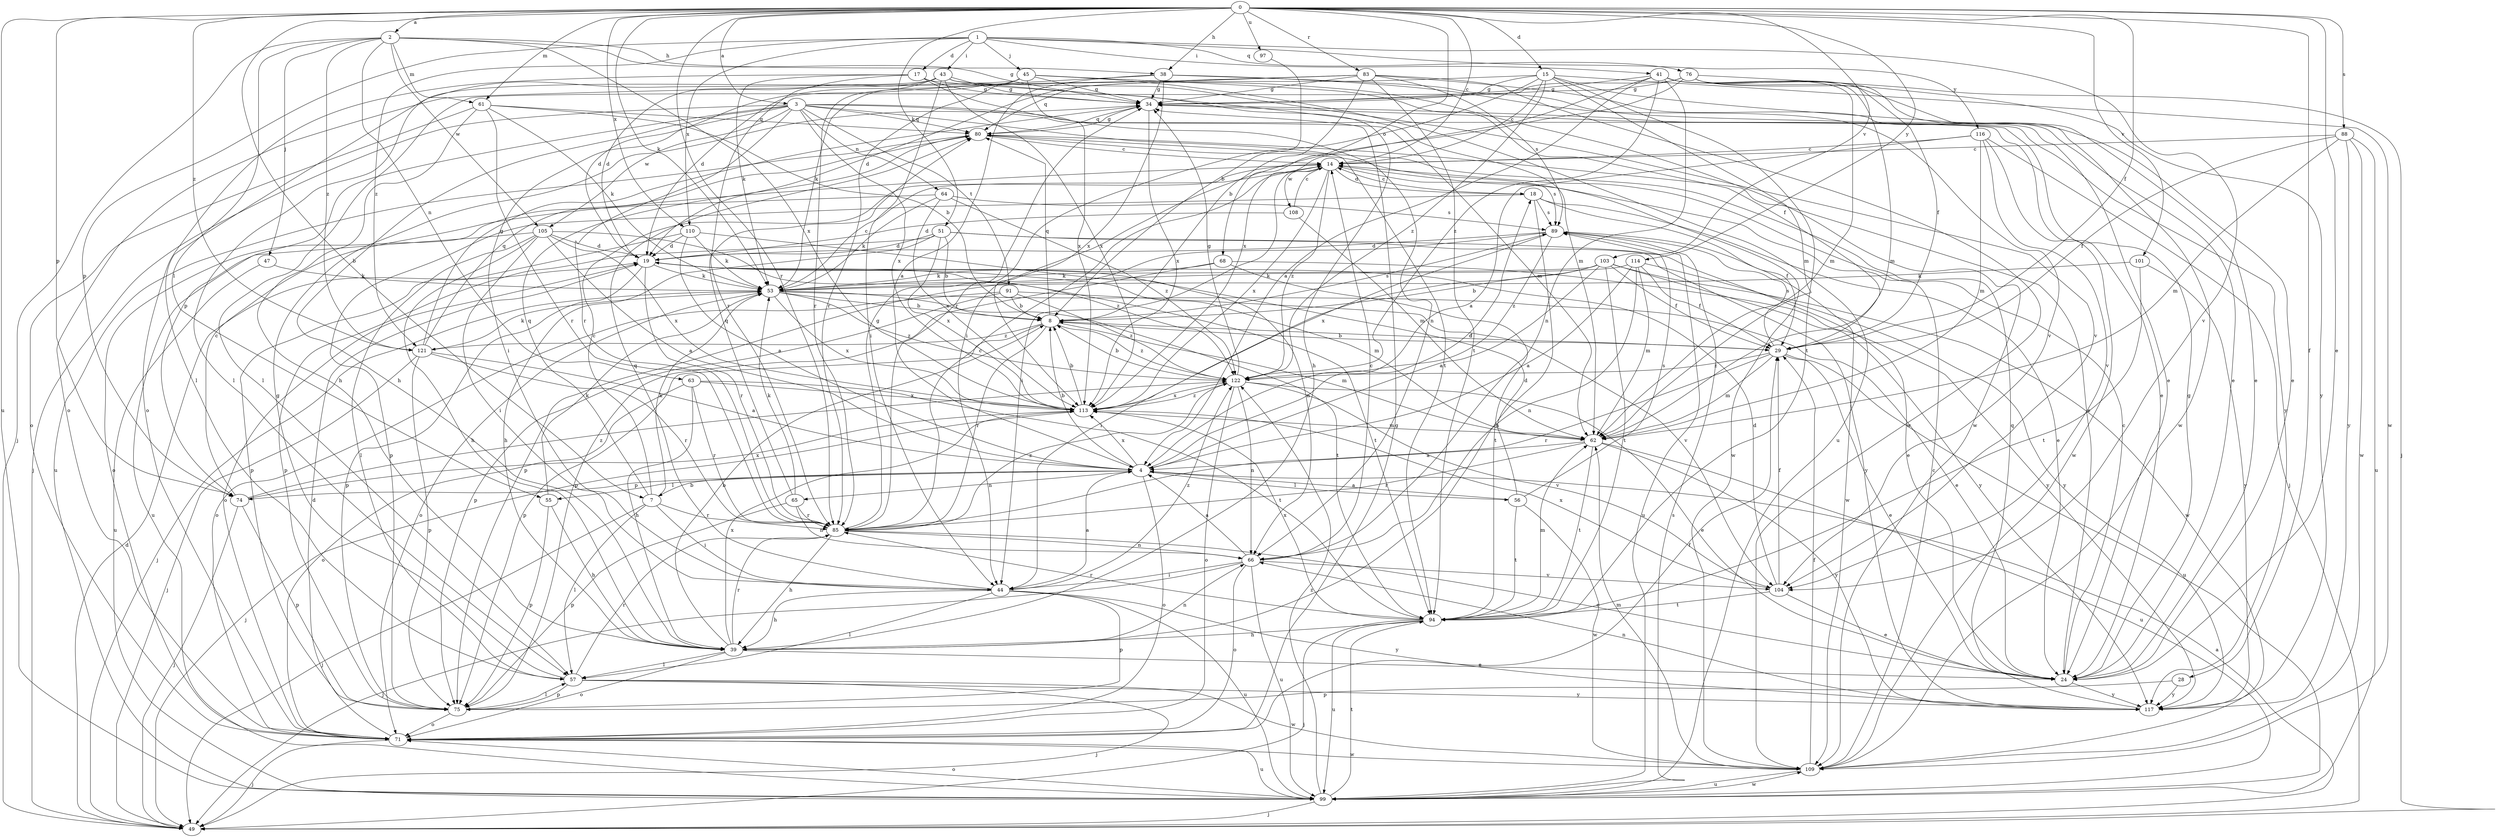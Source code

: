 strict digraph  {
0;
1;
2;
3;
4;
7;
8;
14;
15;
17;
18;
19;
24;
28;
29;
34;
38;
39;
41;
43;
44;
45;
47;
49;
51;
53;
55;
56;
57;
61;
62;
63;
64;
65;
66;
68;
71;
74;
75;
76;
80;
83;
85;
88;
89;
91;
94;
97;
99;
101;
103;
104;
105;
108;
109;
110;
113;
114;
116;
117;
121;
122;
0 -> 2  [label=a];
0 -> 3  [label=a];
0 -> 7  [label=b];
0 -> 14  [label=c];
0 -> 15  [label=d];
0 -> 24  [label=e];
0 -> 28  [label=f];
0 -> 29  [label=f];
0 -> 38  [label=h];
0 -> 51  [label=k];
0 -> 53  [label=k];
0 -> 61  [label=m];
0 -> 68  [label=o];
0 -> 74  [label=p];
0 -> 83  [label=r];
0 -> 85  [label=r];
0 -> 88  [label=s];
0 -> 97  [label=u];
0 -> 99  [label=u];
0 -> 101  [label=v];
0 -> 103  [label=v];
0 -> 110  [label=x];
0 -> 114  [label=y];
0 -> 121  [label=z];
1 -> 17  [label=d];
1 -> 41  [label=i];
1 -> 43  [label=i];
1 -> 45  [label=j];
1 -> 74  [label=p];
1 -> 76  [label=q];
1 -> 104  [label=v];
1 -> 110  [label=x];
1 -> 116  [label=y];
1 -> 121  [label=z];
2 -> 34  [label=g];
2 -> 38  [label=h];
2 -> 47  [label=j];
2 -> 49  [label=j];
2 -> 55  [label=l];
2 -> 61  [label=m];
2 -> 63  [label=n];
2 -> 105  [label=w];
2 -> 113  [label=x];
2 -> 121  [label=z];
3 -> 24  [label=e];
3 -> 39  [label=h];
3 -> 44  [label=i];
3 -> 49  [label=j];
3 -> 62  [label=m];
3 -> 64  [label=n];
3 -> 74  [label=p];
3 -> 80  [label=q];
3 -> 85  [label=r];
3 -> 91  [label=t];
3 -> 94  [label=t];
3 -> 105  [label=w];
3 -> 113  [label=x];
4 -> 7  [label=b];
4 -> 8  [label=b];
4 -> 18  [label=d];
4 -> 55  [label=l];
4 -> 56  [label=l];
4 -> 65  [label=n];
4 -> 71  [label=o];
4 -> 74  [label=p];
4 -> 113  [label=x];
7 -> 14  [label=c];
7 -> 44  [label=i];
7 -> 49  [label=j];
7 -> 53  [label=k];
7 -> 57  [label=l];
7 -> 80  [label=q];
7 -> 85  [label=r];
8 -> 29  [label=f];
8 -> 62  [label=m];
8 -> 75  [label=p];
8 -> 80  [label=q];
8 -> 85  [label=r];
8 -> 89  [label=s];
8 -> 121  [label=z];
8 -> 122  [label=z];
14 -> 18  [label=d];
14 -> 44  [label=i];
14 -> 89  [label=s];
14 -> 108  [label=w];
14 -> 113  [label=x];
14 -> 122  [label=z];
15 -> 14  [label=c];
15 -> 19  [label=d];
15 -> 24  [label=e];
15 -> 34  [label=g];
15 -> 62  [label=m];
15 -> 85  [label=r];
15 -> 94  [label=t];
15 -> 109  [label=w];
15 -> 122  [label=z];
17 -> 34  [label=g];
17 -> 53  [label=k];
17 -> 62  [label=m];
17 -> 66  [label=n];
17 -> 71  [label=o];
17 -> 85  [label=r];
18 -> 14  [label=c];
18 -> 24  [label=e];
18 -> 29  [label=f];
18 -> 39  [label=h];
18 -> 75  [label=p];
18 -> 89  [label=s];
19 -> 53  [label=k];
19 -> 62  [label=m];
19 -> 71  [label=o];
19 -> 75  [label=p];
19 -> 85  [label=r];
19 -> 94  [label=t];
24 -> 14  [label=c];
24 -> 34  [label=g];
24 -> 117  [label=y];
28 -> 75  [label=p];
28 -> 117  [label=y];
29 -> 8  [label=b];
29 -> 24  [label=e];
29 -> 62  [label=m];
29 -> 85  [label=r];
29 -> 89  [label=s];
29 -> 99  [label=u];
29 -> 122  [label=z];
34 -> 80  [label=q];
34 -> 113  [label=x];
34 -> 117  [label=y];
38 -> 4  [label=a];
38 -> 19  [label=d];
38 -> 24  [label=e];
38 -> 34  [label=g];
38 -> 104  [label=v];
38 -> 113  [label=x];
39 -> 8  [label=b];
39 -> 24  [label=e];
39 -> 57  [label=l];
39 -> 66  [label=n];
39 -> 71  [label=o];
39 -> 85  [label=r];
39 -> 113  [label=x];
41 -> 4  [label=a];
41 -> 29  [label=f];
41 -> 34  [label=g];
41 -> 62  [label=m];
41 -> 66  [label=n];
41 -> 109  [label=w];
41 -> 113  [label=x];
41 -> 122  [label=z];
43 -> 19  [label=d];
43 -> 34  [label=g];
43 -> 39  [label=h];
43 -> 44  [label=i];
43 -> 57  [label=l];
43 -> 85  [label=r];
43 -> 104  [label=v];
43 -> 113  [label=x];
44 -> 4  [label=a];
44 -> 39  [label=h];
44 -> 57  [label=l];
44 -> 75  [label=p];
44 -> 80  [label=q];
44 -> 99  [label=u];
44 -> 117  [label=y];
44 -> 122  [label=z];
45 -> 29  [label=f];
45 -> 34  [label=g];
45 -> 53  [label=k];
45 -> 57  [label=l];
45 -> 85  [label=r];
45 -> 99  [label=u];
45 -> 109  [label=w];
45 -> 113  [label=x];
47 -> 53  [label=k];
47 -> 99  [label=u];
49 -> 4  [label=a];
49 -> 19  [label=d];
51 -> 8  [label=b];
51 -> 19  [label=d];
51 -> 24  [label=e];
51 -> 39  [label=h];
51 -> 75  [label=p];
51 -> 113  [label=x];
51 -> 117  [label=y];
53 -> 8  [label=b];
53 -> 14  [label=c];
53 -> 24  [label=e];
53 -> 49  [label=j];
53 -> 71  [label=o];
53 -> 94  [label=t];
53 -> 113  [label=x];
53 -> 122  [label=z];
55 -> 39  [label=h];
55 -> 53  [label=k];
55 -> 75  [label=p];
56 -> 4  [label=a];
56 -> 19  [label=d];
56 -> 89  [label=s];
56 -> 94  [label=t];
56 -> 109  [label=w];
57 -> 34  [label=g];
57 -> 49  [label=j];
57 -> 75  [label=p];
57 -> 85  [label=r];
57 -> 109  [label=w];
57 -> 117  [label=y];
61 -> 8  [label=b];
61 -> 39  [label=h];
61 -> 53  [label=k];
61 -> 71  [label=o];
61 -> 80  [label=q];
61 -> 85  [label=r];
62 -> 4  [label=a];
62 -> 85  [label=r];
62 -> 94  [label=t];
62 -> 99  [label=u];
62 -> 117  [label=y];
63 -> 39  [label=h];
63 -> 71  [label=o];
63 -> 85  [label=r];
63 -> 94  [label=t];
63 -> 113  [label=x];
64 -> 53  [label=k];
64 -> 71  [label=o];
64 -> 89  [label=s];
64 -> 113  [label=x];
64 -> 122  [label=z];
65 -> 53  [label=k];
65 -> 66  [label=n];
65 -> 75  [label=p];
65 -> 80  [label=q];
65 -> 85  [label=r];
66 -> 4  [label=a];
66 -> 14  [label=c];
66 -> 44  [label=i];
66 -> 49  [label=j];
66 -> 71  [label=o];
66 -> 99  [label=u];
66 -> 104  [label=v];
68 -> 53  [label=k];
68 -> 75  [label=p];
68 -> 94  [label=t];
68 -> 117  [label=y];
71 -> 19  [label=d];
71 -> 29  [label=f];
71 -> 34  [label=g];
71 -> 49  [label=j];
71 -> 99  [label=u];
71 -> 109  [label=w];
74 -> 14  [label=c];
74 -> 49  [label=j];
74 -> 75  [label=p];
74 -> 113  [label=x];
74 -> 122  [label=z];
75 -> 57  [label=l];
75 -> 71  [label=o];
76 -> 24  [label=e];
76 -> 34  [label=g];
76 -> 44  [label=i];
76 -> 49  [label=j];
76 -> 57  [label=l];
76 -> 62  [label=m];
76 -> 117  [label=y];
80 -> 14  [label=c];
80 -> 24  [label=e];
80 -> 34  [label=g];
80 -> 99  [label=u];
80 -> 109  [label=w];
83 -> 8  [label=b];
83 -> 19  [label=d];
83 -> 24  [label=e];
83 -> 34  [label=g];
83 -> 71  [label=o];
83 -> 80  [label=q];
83 -> 89  [label=s];
83 -> 94  [label=t];
83 -> 109  [label=w];
85 -> 14  [label=c];
85 -> 24  [label=e];
85 -> 34  [label=g];
85 -> 39  [label=h];
85 -> 66  [label=n];
85 -> 122  [label=z];
88 -> 14  [label=c];
88 -> 29  [label=f];
88 -> 62  [label=m];
88 -> 99  [label=u];
88 -> 109  [label=w];
88 -> 117  [label=y];
89 -> 19  [label=d];
89 -> 75  [label=p];
89 -> 99  [label=u];
89 -> 109  [label=w];
89 -> 113  [label=x];
89 -> 122  [label=z];
91 -> 8  [label=b];
91 -> 71  [label=o];
91 -> 75  [label=p];
91 -> 104  [label=v];
91 -> 122  [label=z];
94 -> 39  [label=h];
94 -> 49  [label=j];
94 -> 62  [label=m];
94 -> 85  [label=r];
94 -> 99  [label=u];
94 -> 113  [label=x];
97 -> 8  [label=b];
99 -> 49  [label=j];
99 -> 71  [label=o];
99 -> 89  [label=s];
99 -> 94  [label=t];
99 -> 109  [label=w];
99 -> 122  [label=z];
101 -> 53  [label=k];
101 -> 94  [label=t];
101 -> 117  [label=y];
103 -> 4  [label=a];
103 -> 8  [label=b];
103 -> 29  [label=f];
103 -> 44  [label=i];
103 -> 53  [label=k];
103 -> 94  [label=t];
103 -> 109  [label=w];
103 -> 117  [label=y];
104 -> 19  [label=d];
104 -> 24  [label=e];
104 -> 29  [label=f];
104 -> 94  [label=t];
104 -> 113  [label=x];
105 -> 4  [label=a];
105 -> 19  [label=d];
105 -> 39  [label=h];
105 -> 44  [label=i];
105 -> 57  [label=l];
105 -> 99  [label=u];
105 -> 113  [label=x];
105 -> 122  [label=z];
108 -> 14  [label=c];
108 -> 19  [label=d];
108 -> 62  [label=m];
109 -> 14  [label=c];
109 -> 29  [label=f];
109 -> 62  [label=m];
109 -> 99  [label=u];
110 -> 4  [label=a];
110 -> 19  [label=d];
110 -> 53  [label=k];
110 -> 66  [label=n];
110 -> 75  [label=p];
113 -> 8  [label=b];
113 -> 49  [label=j];
113 -> 62  [label=m];
113 -> 122  [label=z];
114 -> 4  [label=a];
114 -> 29  [label=f];
114 -> 53  [label=k];
114 -> 62  [label=m];
114 -> 66  [label=n];
114 -> 117  [label=y];
116 -> 4  [label=a];
116 -> 14  [label=c];
116 -> 49  [label=j];
116 -> 62  [label=m];
116 -> 104  [label=v];
116 -> 109  [label=w];
117 -> 66  [label=n];
117 -> 80  [label=q];
121 -> 4  [label=a];
121 -> 34  [label=g];
121 -> 49  [label=j];
121 -> 53  [label=k];
121 -> 75  [label=p];
121 -> 80  [label=q];
121 -> 85  [label=r];
122 -> 8  [label=b];
122 -> 24  [label=e];
122 -> 34  [label=g];
122 -> 66  [label=n];
122 -> 71  [label=o];
122 -> 104  [label=v];
122 -> 113  [label=x];
}
